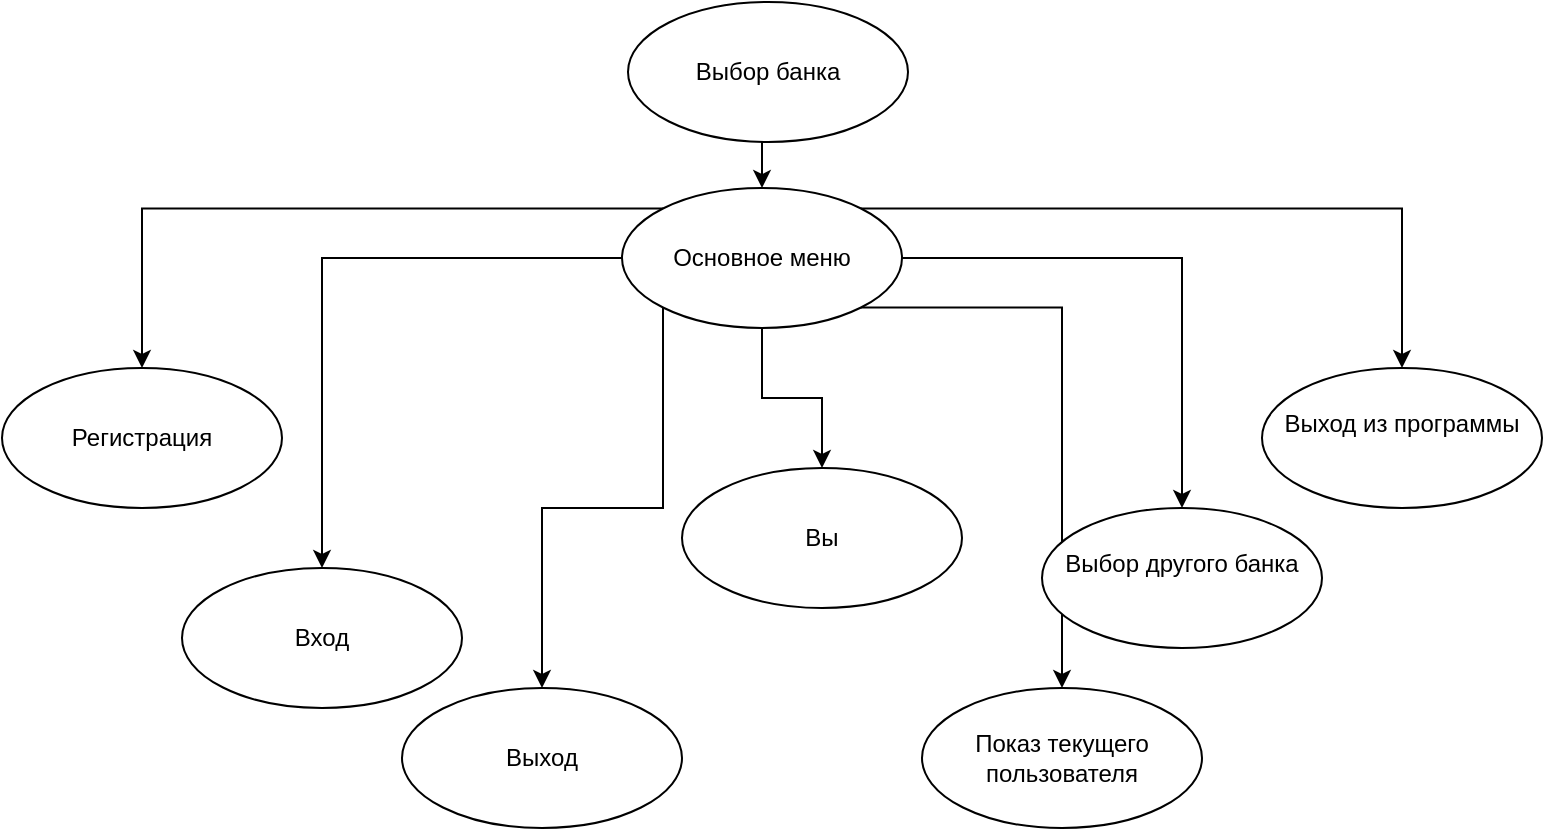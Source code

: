 <mxfile version="26.1.1">
  <diagram name="Страница — 1" id="i4h-a8U6-AIxHLR94Puu">
    <mxGraphModel dx="1048" dy="575" grid="1" gridSize="10" guides="1" tooltips="1" connect="1" arrows="1" fold="1" page="1" pageScale="1" pageWidth="827" pageHeight="1169" math="0" shadow="0">
      <root>
        <mxCell id="0" />
        <mxCell id="1" parent="0" />
        <mxCell id="kBZHBOI9KrkaNfZJPFoU-8" style="edgeStyle=orthogonalEdgeStyle;rounded=0;orthogonalLoop=1;jettySize=auto;html=1;exitX=0;exitY=0;exitDx=0;exitDy=0;entryX=0.5;entryY=0;entryDx=0;entryDy=0;" edge="1" parent="1" source="kBZHBOI9KrkaNfZJPFoU-1" target="kBZHBOI9KrkaNfZJPFoU-7">
          <mxGeometry relative="1" as="geometry" />
        </mxCell>
        <mxCell id="kBZHBOI9KrkaNfZJPFoU-10" style="edgeStyle=orthogonalEdgeStyle;rounded=0;orthogonalLoop=1;jettySize=auto;html=1;exitX=1;exitY=0;exitDx=0;exitDy=0;entryX=0.5;entryY=0;entryDx=0;entryDy=0;" edge="1" parent="1" source="kBZHBOI9KrkaNfZJPFoU-1" target="kBZHBOI9KrkaNfZJPFoU-2">
          <mxGeometry relative="1" as="geometry" />
        </mxCell>
        <mxCell id="kBZHBOI9KrkaNfZJPFoU-11" style="edgeStyle=orthogonalEdgeStyle;rounded=0;orthogonalLoop=1;jettySize=auto;html=1;exitX=1;exitY=0.5;exitDx=0;exitDy=0;entryX=0.5;entryY=0;entryDx=0;entryDy=0;" edge="1" parent="1" source="kBZHBOI9KrkaNfZJPFoU-1" target="kBZHBOI9KrkaNfZJPFoU-5">
          <mxGeometry relative="1" as="geometry" />
        </mxCell>
        <mxCell id="kBZHBOI9KrkaNfZJPFoU-13" style="edgeStyle=orthogonalEdgeStyle;rounded=0;orthogonalLoop=1;jettySize=auto;html=1;exitX=0;exitY=0.5;exitDx=0;exitDy=0;entryX=0.5;entryY=0;entryDx=0;entryDy=0;" edge="1" parent="1" source="kBZHBOI9KrkaNfZJPFoU-1" target="kBZHBOI9KrkaNfZJPFoU-12">
          <mxGeometry relative="1" as="geometry" />
        </mxCell>
        <mxCell id="kBZHBOI9KrkaNfZJPFoU-15" style="edgeStyle=orthogonalEdgeStyle;rounded=0;orthogonalLoop=1;jettySize=auto;html=1;exitX=0;exitY=1;exitDx=0;exitDy=0;entryX=0.5;entryY=0;entryDx=0;entryDy=0;" edge="1" parent="1" source="kBZHBOI9KrkaNfZJPFoU-1" target="kBZHBOI9KrkaNfZJPFoU-14">
          <mxGeometry relative="1" as="geometry" />
        </mxCell>
        <mxCell id="kBZHBOI9KrkaNfZJPFoU-17" style="edgeStyle=orthogonalEdgeStyle;rounded=0;orthogonalLoop=1;jettySize=auto;html=1;exitX=1;exitY=1;exitDx=0;exitDy=0;entryX=0.5;entryY=0;entryDx=0;entryDy=0;" edge="1" parent="1" source="kBZHBOI9KrkaNfZJPFoU-1" target="kBZHBOI9KrkaNfZJPFoU-16">
          <mxGeometry relative="1" as="geometry" />
        </mxCell>
        <mxCell id="kBZHBOI9KrkaNfZJPFoU-19" style="edgeStyle=orthogonalEdgeStyle;rounded=0;orthogonalLoop=1;jettySize=auto;html=1;exitX=0.5;exitY=1;exitDx=0;exitDy=0;entryX=0.5;entryY=0;entryDx=0;entryDy=0;" edge="1" parent="1" source="kBZHBOI9KrkaNfZJPFoU-1" target="kBZHBOI9KrkaNfZJPFoU-18">
          <mxGeometry relative="1" as="geometry" />
        </mxCell>
        <mxCell id="kBZHBOI9KrkaNfZJPFoU-1" value="&lt;div&gt;Основное меню&lt;/div&gt;" style="ellipse;whiteSpace=wrap;html=1;" vertex="1" parent="1">
          <mxGeometry x="331" y="93" width="140" height="70" as="geometry" />
        </mxCell>
        <mxCell id="kBZHBOI9KrkaNfZJPFoU-2" value="Выход из программы&lt;div&gt;&lt;br&gt;&lt;/div&gt;" style="ellipse;whiteSpace=wrap;html=1;" vertex="1" parent="1">
          <mxGeometry x="651" y="183" width="140" height="70" as="geometry" />
        </mxCell>
        <mxCell id="kBZHBOI9KrkaNfZJPFoU-5" value="Выбор другого банка&lt;div&gt;&amp;nbsp;&lt;/div&gt;" style="ellipse;whiteSpace=wrap;html=1;" vertex="1" parent="1">
          <mxGeometry x="541" y="253" width="140" height="70" as="geometry" />
        </mxCell>
        <mxCell id="kBZHBOI9KrkaNfZJPFoU-7" value="Регистрация" style="ellipse;whiteSpace=wrap;html=1;" vertex="1" parent="1">
          <mxGeometry x="21" y="183" width="140" height="70" as="geometry" />
        </mxCell>
        <mxCell id="kBZHBOI9KrkaNfZJPFoU-12" value="Вход" style="ellipse;whiteSpace=wrap;html=1;" vertex="1" parent="1">
          <mxGeometry x="111" y="283" width="140" height="70" as="geometry" />
        </mxCell>
        <mxCell id="kBZHBOI9KrkaNfZJPFoU-14" value="Выход" style="ellipse;whiteSpace=wrap;html=1;" vertex="1" parent="1">
          <mxGeometry x="221" y="343" width="140" height="70" as="geometry" />
        </mxCell>
        <mxCell id="kBZHBOI9KrkaNfZJPFoU-16" value="Показ текущего пользователя" style="ellipse;whiteSpace=wrap;html=1;" vertex="1" parent="1">
          <mxGeometry x="481" y="343" width="140" height="70" as="geometry" />
        </mxCell>
        <mxCell id="kBZHBOI9KrkaNfZJPFoU-18" value="Вы" style="ellipse;whiteSpace=wrap;html=1;" vertex="1" parent="1">
          <mxGeometry x="361" y="233" width="140" height="70" as="geometry" />
        </mxCell>
        <mxCell id="kBZHBOI9KrkaNfZJPFoU-21" style="edgeStyle=orthogonalEdgeStyle;rounded=0;orthogonalLoop=1;jettySize=auto;html=1;exitX=0.5;exitY=1;exitDx=0;exitDy=0;entryX=0.5;entryY=0;entryDx=0;entryDy=0;" edge="1" parent="1" source="kBZHBOI9KrkaNfZJPFoU-20" target="kBZHBOI9KrkaNfZJPFoU-1">
          <mxGeometry relative="1" as="geometry" />
        </mxCell>
        <mxCell id="kBZHBOI9KrkaNfZJPFoU-20" value="Выбор банка" style="ellipse;whiteSpace=wrap;html=1;" vertex="1" parent="1">
          <mxGeometry x="334" width="140" height="70" as="geometry" />
        </mxCell>
      </root>
    </mxGraphModel>
  </diagram>
</mxfile>
